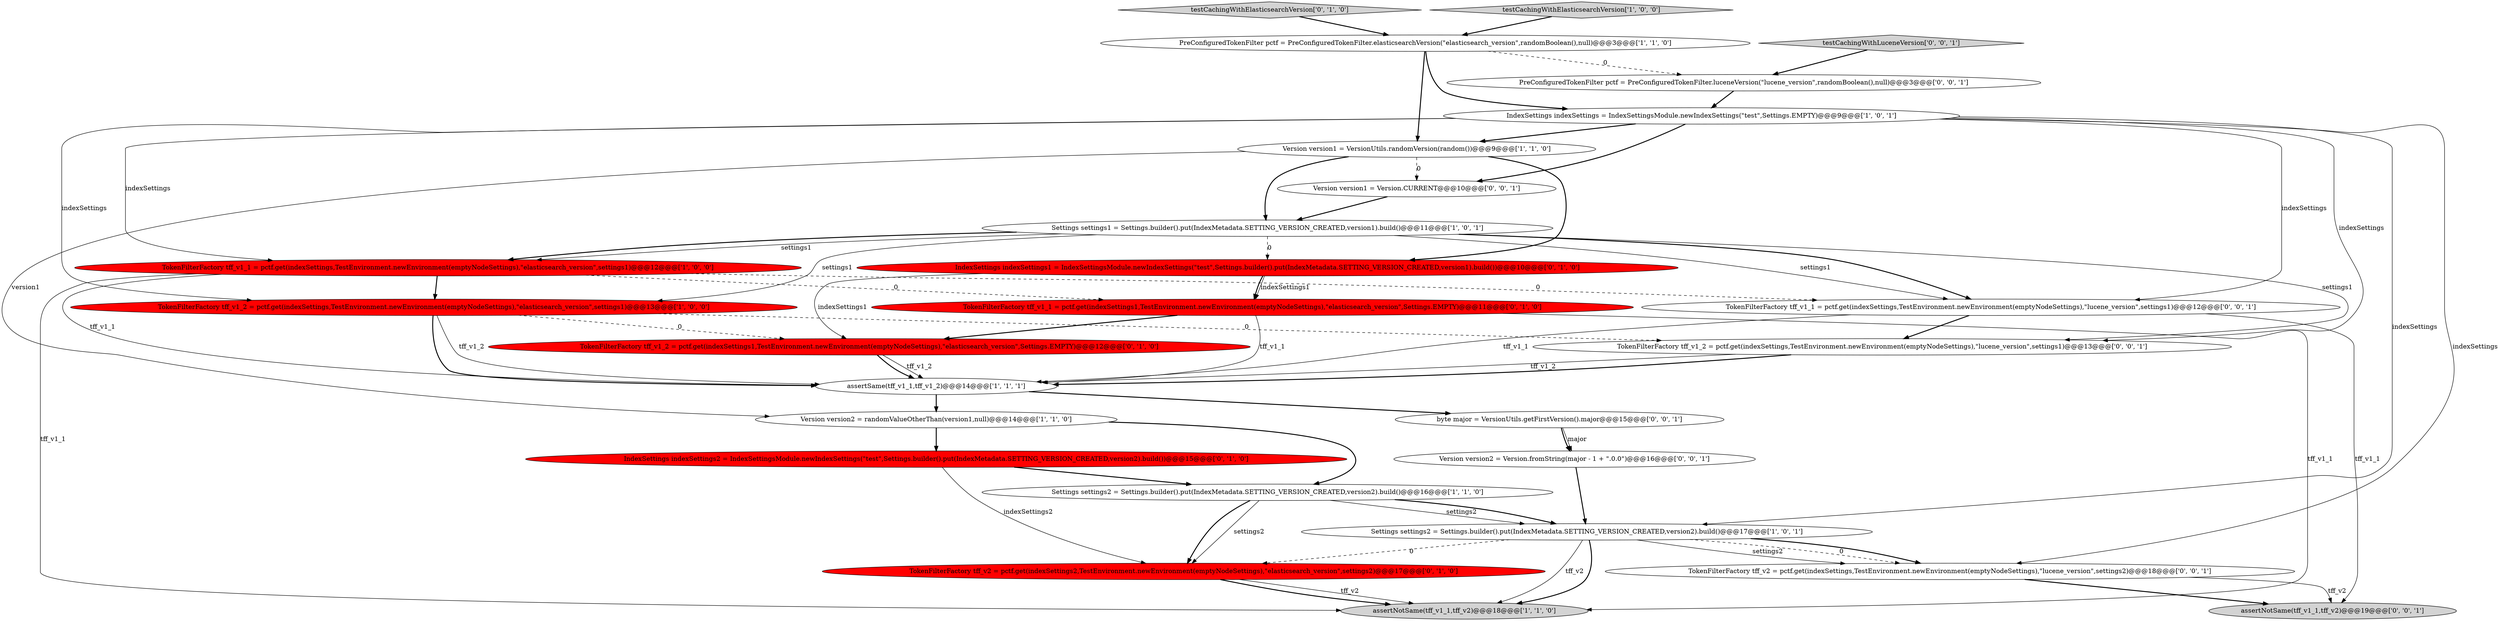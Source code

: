 digraph {
1 [style = filled, label = "Version version1 = VersionUtils.randomVersion(random())@@@9@@@['1', '1', '0']", fillcolor = white, shape = ellipse image = "AAA0AAABBB1BBB"];
22 [style = filled, label = "testCachingWithLuceneVersion['0', '0', '1']", fillcolor = lightgray, shape = diamond image = "AAA0AAABBB3BBB"];
16 [style = filled, label = "TokenFilterFactory tff_v2 = pctf.get(indexSettings2,TestEnvironment.newEnvironment(emptyNodeSettings),\"elasticsearch_version\",settings2)@@@17@@@['0', '1', '0']", fillcolor = red, shape = ellipse image = "AAA1AAABBB2BBB"];
8 [style = filled, label = "PreConfiguredTokenFilter pctf = PreConfiguredTokenFilter.elasticsearchVersion(\"elasticsearch_version\",randomBoolean(),null)@@@3@@@['1', '1', '0']", fillcolor = white, shape = ellipse image = "AAA0AAABBB1BBB"];
2 [style = filled, label = "assertSame(tff_v1_1,tff_v1_2)@@@14@@@['1', '1', '1']", fillcolor = white, shape = ellipse image = "AAA0AAABBB1BBB"];
4 [style = filled, label = "assertNotSame(tff_v1_1,tff_v2)@@@18@@@['1', '1', '0']", fillcolor = lightgray, shape = ellipse image = "AAA0AAABBB1BBB"];
5 [style = filled, label = "Settings settings2 = Settings.builder().put(IndexMetadata.SETTING_VERSION_CREATED,version2).build()@@@17@@@['1', '0', '1']", fillcolor = white, shape = ellipse image = "AAA0AAABBB1BBB"];
17 [style = filled, label = "TokenFilterFactory tff_v1_2 = pctf.get(indexSettings1,TestEnvironment.newEnvironment(emptyNodeSettings),\"elasticsearch_version\",Settings.EMPTY)@@@12@@@['0', '1', '0']", fillcolor = red, shape = ellipse image = "AAA1AAABBB2BBB"];
26 [style = filled, label = "TokenFilterFactory tff_v1_2 = pctf.get(indexSettings,TestEnvironment.newEnvironment(emptyNodeSettings),\"lucene_version\",settings1)@@@13@@@['0', '0', '1']", fillcolor = white, shape = ellipse image = "AAA0AAABBB3BBB"];
14 [style = filled, label = "testCachingWithElasticsearchVersion['0', '1', '0']", fillcolor = lightgray, shape = diamond image = "AAA0AAABBB2BBB"];
19 [style = filled, label = "PreConfiguredTokenFilter pctf = PreConfiguredTokenFilter.luceneVersion(\"lucene_version\",randomBoolean(),null)@@@3@@@['0', '0', '1']", fillcolor = white, shape = ellipse image = "AAA0AAABBB3BBB"];
11 [style = filled, label = "TokenFilterFactory tff_v1_1 = pctf.get(indexSettings,TestEnvironment.newEnvironment(emptyNodeSettings),\"elasticsearch_version\",settings1)@@@12@@@['1', '0', '0']", fillcolor = red, shape = ellipse image = "AAA1AAABBB1BBB"];
15 [style = filled, label = "TokenFilterFactory tff_v1_1 = pctf.get(indexSettings1,TestEnvironment.newEnvironment(emptyNodeSettings),\"elasticsearch_version\",Settings.EMPTY)@@@11@@@['0', '1', '0']", fillcolor = red, shape = ellipse image = "AAA1AAABBB2BBB"];
21 [style = filled, label = "assertNotSame(tff_v1_1,tff_v2)@@@19@@@['0', '0', '1']", fillcolor = lightgray, shape = ellipse image = "AAA0AAABBB3BBB"];
7 [style = filled, label = "Settings settings2 = Settings.builder().put(IndexMetadata.SETTING_VERSION_CREATED,version2).build()@@@16@@@['1', '1', '0']", fillcolor = white, shape = ellipse image = "AAA0AAABBB1BBB"];
9 [style = filled, label = "Settings settings1 = Settings.builder().put(IndexMetadata.SETTING_VERSION_CREATED,version1).build()@@@11@@@['1', '0', '1']", fillcolor = white, shape = ellipse image = "AAA0AAABBB1BBB"];
12 [style = filled, label = "IndexSettings indexSettings1 = IndexSettingsModule.newIndexSettings(\"test\",Settings.builder().put(IndexMetadata.SETTING_VERSION_CREATED,version1).build())@@@10@@@['0', '1', '0']", fillcolor = red, shape = ellipse image = "AAA1AAABBB2BBB"];
3 [style = filled, label = "IndexSettings indexSettings = IndexSettingsModule.newIndexSettings(\"test\",Settings.EMPTY)@@@9@@@['1', '0', '1']", fillcolor = white, shape = ellipse image = "AAA0AAABBB1BBB"];
13 [style = filled, label = "IndexSettings indexSettings2 = IndexSettingsModule.newIndexSettings(\"test\",Settings.builder().put(IndexMetadata.SETTING_VERSION_CREATED,version2).build())@@@15@@@['0', '1', '0']", fillcolor = red, shape = ellipse image = "AAA1AAABBB2BBB"];
24 [style = filled, label = "Version version2 = Version.fromString(major - 1 + \".0.0\")@@@16@@@['0', '0', '1']", fillcolor = white, shape = ellipse image = "AAA0AAABBB3BBB"];
25 [style = filled, label = "TokenFilterFactory tff_v2 = pctf.get(indexSettings,TestEnvironment.newEnvironment(emptyNodeSettings),\"lucene_version\",settings2)@@@18@@@['0', '0', '1']", fillcolor = white, shape = ellipse image = "AAA0AAABBB3BBB"];
0 [style = filled, label = "TokenFilterFactory tff_v1_2 = pctf.get(indexSettings,TestEnvironment.newEnvironment(emptyNodeSettings),\"elasticsearch_version\",settings1)@@@13@@@['1', '0', '0']", fillcolor = red, shape = ellipse image = "AAA1AAABBB1BBB"];
23 [style = filled, label = "TokenFilterFactory tff_v1_1 = pctf.get(indexSettings,TestEnvironment.newEnvironment(emptyNodeSettings),\"lucene_version\",settings1)@@@12@@@['0', '0', '1']", fillcolor = white, shape = ellipse image = "AAA0AAABBB3BBB"];
6 [style = filled, label = "Version version2 = randomValueOtherThan(version1,null)@@@14@@@['1', '1', '0']", fillcolor = white, shape = ellipse image = "AAA0AAABBB1BBB"];
20 [style = filled, label = "byte major = VersionUtils.getFirstVersion().major@@@15@@@['0', '0', '1']", fillcolor = white, shape = ellipse image = "AAA0AAABBB3BBB"];
10 [style = filled, label = "testCachingWithElasticsearchVersion['1', '0', '0']", fillcolor = lightgray, shape = diamond image = "AAA0AAABBB1BBB"];
18 [style = filled, label = "Version version1 = Version.CURRENT@@@10@@@['0', '0', '1']", fillcolor = white, shape = ellipse image = "AAA0AAABBB3BBB"];
8->19 [style = dashed, label="0"];
2->20 [style = bold, label=""];
9->11 [style = bold, label=""];
3->11 [style = solid, label="indexSettings"];
3->1 [style = bold, label=""];
23->21 [style = solid, label="tff_v1_1"];
22->19 [style = bold, label=""];
15->4 [style = solid, label="tff_v1_1"];
26->2 [style = solid, label="tff_v1_2"];
11->15 [style = dashed, label="0"];
2->6 [style = bold, label=""];
17->2 [style = solid, label="tff_v1_2"];
3->5 [style = solid, label="indexSettings"];
0->2 [style = bold, label=""];
8->3 [style = bold, label=""];
12->15 [style = bold, label=""];
23->26 [style = bold, label=""];
5->4 [style = solid, label="tff_v2"];
0->2 [style = solid, label="tff_v1_2"];
11->23 [style = dashed, label="0"];
0->26 [style = dashed, label="0"];
1->18 [style = dashed, label="0"];
5->25 [style = dashed, label="0"];
11->4 [style = solid, label="tff_v1_1"];
23->2 [style = solid, label="tff_v1_1"];
7->5 [style = solid, label="settings2"];
9->0 [style = solid, label="settings1"];
0->17 [style = dashed, label="0"];
12->15 [style = solid, label="indexSettings1"];
1->6 [style = solid, label="version1"];
1->9 [style = bold, label=""];
24->5 [style = bold, label=""];
5->25 [style = bold, label=""];
9->23 [style = solid, label="settings1"];
7->16 [style = solid, label="settings2"];
3->18 [style = bold, label=""];
5->25 [style = solid, label="settings2"];
9->23 [style = bold, label=""];
8->1 [style = bold, label=""];
13->16 [style = solid, label="indexSettings2"];
5->16 [style = dashed, label="0"];
26->2 [style = bold, label=""];
15->17 [style = bold, label=""];
7->5 [style = bold, label=""];
11->0 [style = bold, label=""];
10->8 [style = bold, label=""];
17->2 [style = bold, label=""];
3->0 [style = solid, label="indexSettings"];
20->24 [style = solid, label="major"];
13->7 [style = bold, label=""];
6->13 [style = bold, label=""];
5->4 [style = bold, label=""];
7->16 [style = bold, label=""];
16->4 [style = solid, label="tff_v2"];
18->9 [style = bold, label=""];
1->12 [style = bold, label=""];
3->26 [style = solid, label="indexSettings"];
11->2 [style = solid, label="tff_v1_1"];
12->17 [style = solid, label="indexSettings1"];
14->8 [style = bold, label=""];
9->12 [style = dashed, label="0"];
25->21 [style = solid, label="tff_v2"];
9->11 [style = solid, label="settings1"];
16->4 [style = bold, label=""];
6->7 [style = bold, label=""];
20->24 [style = bold, label=""];
15->2 [style = solid, label="tff_v1_1"];
3->23 [style = solid, label="indexSettings"];
3->25 [style = solid, label="indexSettings"];
9->26 [style = solid, label="settings1"];
19->3 [style = bold, label=""];
25->21 [style = bold, label=""];
}
